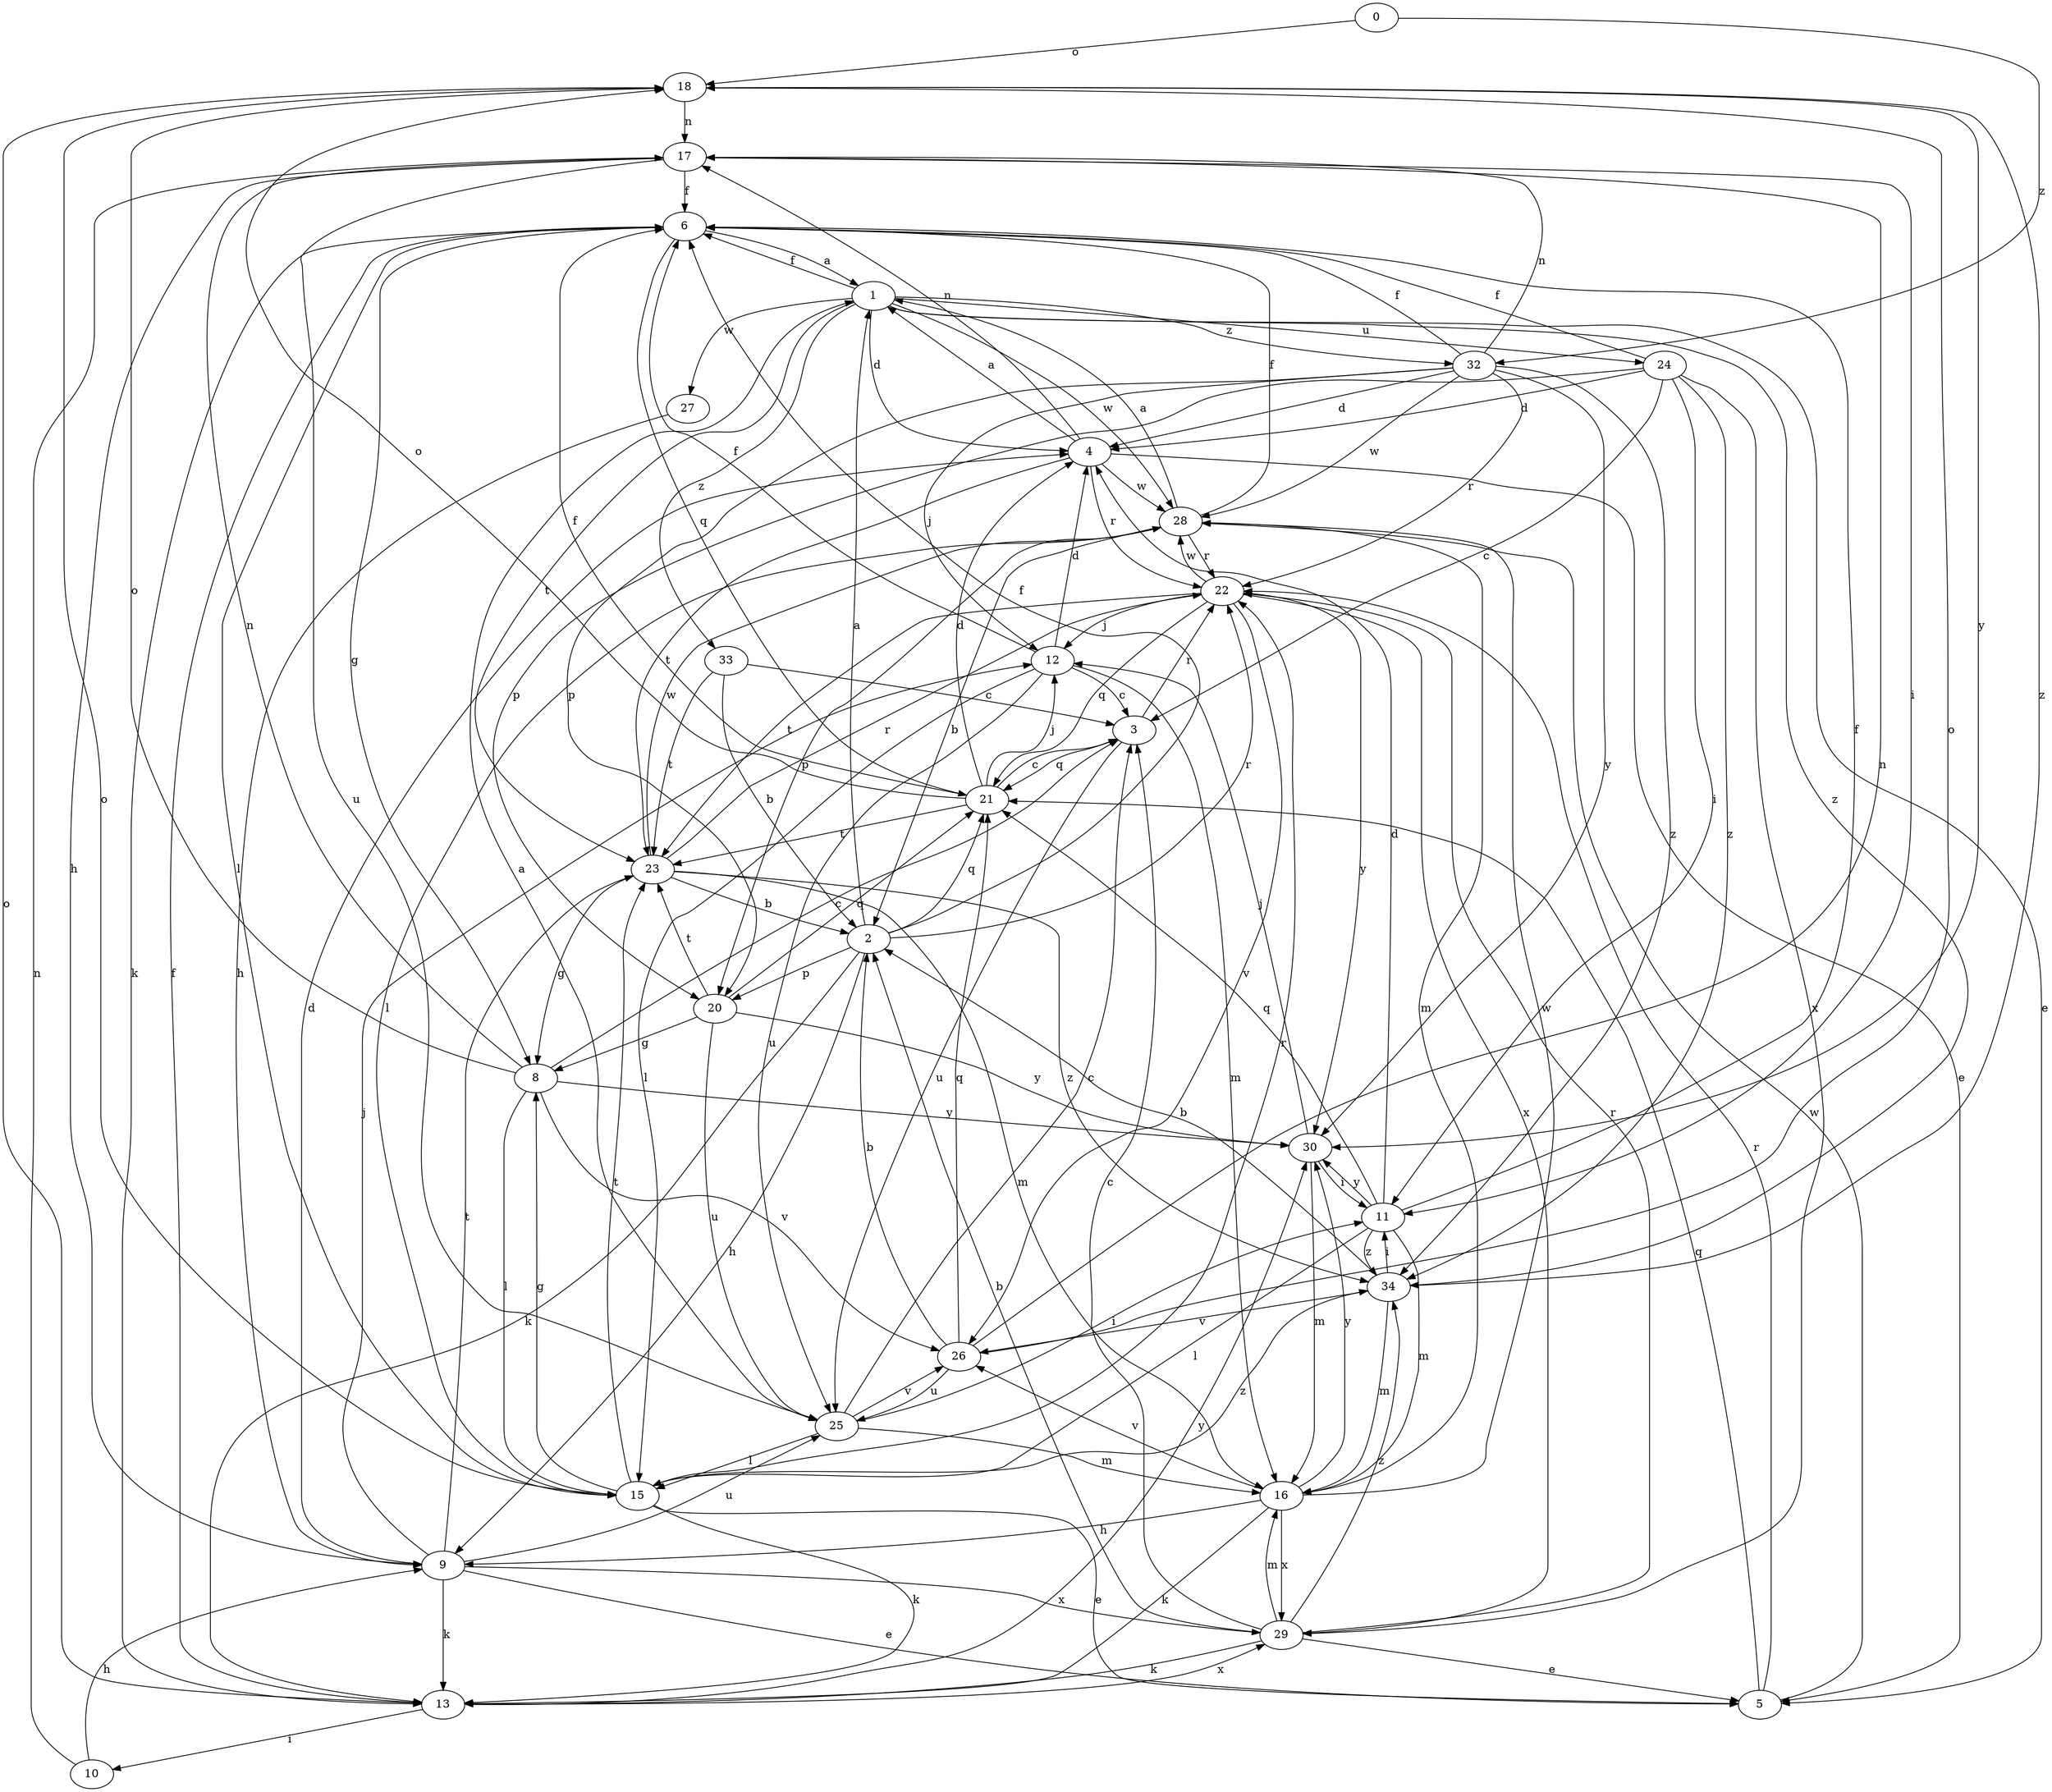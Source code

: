strict digraph  {
0;
1;
2;
3;
4;
5;
6;
8;
9;
10;
11;
12;
13;
15;
16;
17;
18;
20;
21;
22;
23;
24;
25;
26;
27;
28;
29;
30;
32;
33;
34;
0 -> 18  [label=o];
0 -> 32  [label=z];
1 -> 4  [label=d];
1 -> 5  [label=e];
1 -> 6  [label=f];
1 -> 23  [label=t];
1 -> 24  [label=u];
1 -> 27  [label=w];
1 -> 28  [label=w];
1 -> 32  [label=z];
1 -> 33  [label=z];
1 -> 34  [label=z];
2 -> 1  [label=a];
2 -> 6  [label=f];
2 -> 9  [label=h];
2 -> 13  [label=k];
2 -> 20  [label=p];
2 -> 21  [label=q];
2 -> 22  [label=r];
3 -> 21  [label=q];
3 -> 22  [label=r];
3 -> 25  [label=u];
4 -> 1  [label=a];
4 -> 5  [label=e];
4 -> 17  [label=n];
4 -> 22  [label=r];
4 -> 23  [label=t];
4 -> 28  [label=w];
5 -> 21  [label=q];
5 -> 22  [label=r];
5 -> 28  [label=w];
6 -> 1  [label=a];
6 -> 8  [label=g];
6 -> 13  [label=k];
6 -> 15  [label=l];
6 -> 21  [label=q];
8 -> 3  [label=c];
8 -> 15  [label=l];
8 -> 17  [label=n];
8 -> 18  [label=o];
8 -> 26  [label=v];
8 -> 30  [label=y];
9 -> 4  [label=d];
9 -> 5  [label=e];
9 -> 12  [label=j];
9 -> 13  [label=k];
9 -> 23  [label=t];
9 -> 25  [label=u];
9 -> 29  [label=x];
10 -> 9  [label=h];
10 -> 17  [label=n];
11 -> 4  [label=d];
11 -> 6  [label=f];
11 -> 15  [label=l];
11 -> 16  [label=m];
11 -> 21  [label=q];
11 -> 30  [label=y];
11 -> 34  [label=z];
12 -> 3  [label=c];
12 -> 4  [label=d];
12 -> 6  [label=f];
12 -> 15  [label=l];
12 -> 16  [label=m];
12 -> 25  [label=u];
13 -> 6  [label=f];
13 -> 10  [label=i];
13 -> 18  [label=o];
13 -> 29  [label=x];
13 -> 30  [label=y];
15 -> 5  [label=e];
15 -> 8  [label=g];
15 -> 13  [label=k];
15 -> 18  [label=o];
15 -> 22  [label=r];
15 -> 23  [label=t];
15 -> 34  [label=z];
16 -> 9  [label=h];
16 -> 13  [label=k];
16 -> 26  [label=v];
16 -> 28  [label=w];
16 -> 29  [label=x];
16 -> 30  [label=y];
17 -> 6  [label=f];
17 -> 9  [label=h];
17 -> 11  [label=i];
17 -> 25  [label=u];
18 -> 17  [label=n];
18 -> 30  [label=y];
18 -> 34  [label=z];
20 -> 8  [label=g];
20 -> 21  [label=q];
20 -> 23  [label=t];
20 -> 25  [label=u];
20 -> 30  [label=y];
21 -> 3  [label=c];
21 -> 4  [label=d];
21 -> 6  [label=f];
21 -> 12  [label=j];
21 -> 18  [label=o];
21 -> 23  [label=t];
22 -> 12  [label=j];
22 -> 21  [label=q];
22 -> 23  [label=t];
22 -> 26  [label=v];
22 -> 28  [label=w];
22 -> 29  [label=x];
22 -> 30  [label=y];
23 -> 2  [label=b];
23 -> 8  [label=g];
23 -> 16  [label=m];
23 -> 22  [label=r];
23 -> 28  [label=w];
23 -> 34  [label=z];
24 -> 3  [label=c];
24 -> 4  [label=d];
24 -> 6  [label=f];
24 -> 11  [label=i];
24 -> 20  [label=p];
24 -> 29  [label=x];
24 -> 34  [label=z];
25 -> 1  [label=a];
25 -> 3  [label=c];
25 -> 11  [label=i];
25 -> 15  [label=l];
25 -> 16  [label=m];
25 -> 26  [label=v];
26 -> 2  [label=b];
26 -> 17  [label=n];
26 -> 18  [label=o];
26 -> 21  [label=q];
26 -> 25  [label=u];
27 -> 9  [label=h];
28 -> 1  [label=a];
28 -> 2  [label=b];
28 -> 6  [label=f];
28 -> 15  [label=l];
28 -> 16  [label=m];
28 -> 20  [label=p];
28 -> 22  [label=r];
29 -> 2  [label=b];
29 -> 3  [label=c];
29 -> 5  [label=e];
29 -> 13  [label=k];
29 -> 16  [label=m];
29 -> 22  [label=r];
29 -> 34  [label=z];
30 -> 11  [label=i];
30 -> 12  [label=j];
30 -> 16  [label=m];
32 -> 4  [label=d];
32 -> 6  [label=f];
32 -> 12  [label=j];
32 -> 17  [label=n];
32 -> 20  [label=p];
32 -> 22  [label=r];
32 -> 28  [label=w];
32 -> 30  [label=y];
32 -> 34  [label=z];
33 -> 2  [label=b];
33 -> 3  [label=c];
33 -> 23  [label=t];
34 -> 2  [label=b];
34 -> 11  [label=i];
34 -> 16  [label=m];
34 -> 26  [label=v];
}
